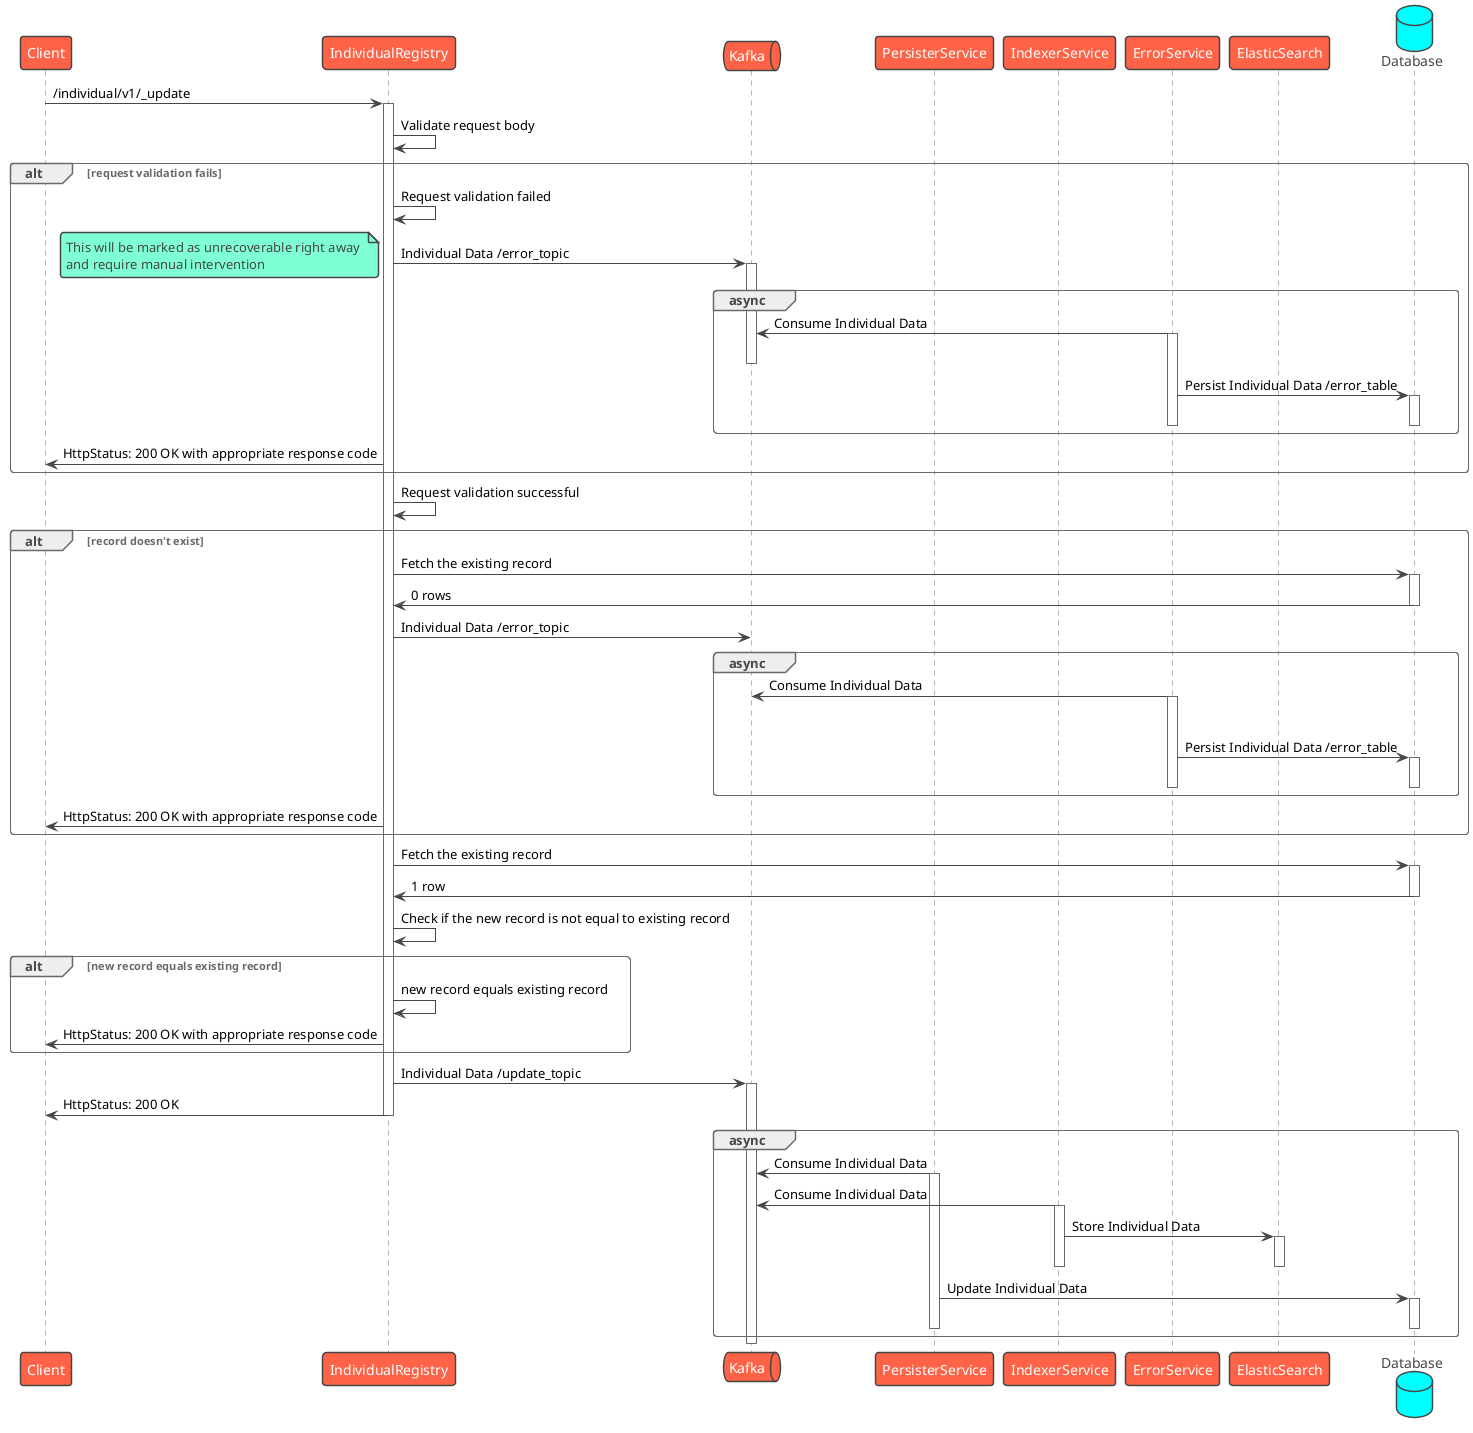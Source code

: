 @startuml Individual Registry - Update
!theme vibrant
participant Client as c
participant IndividualRegistry as ir
queue Kafka as k
participant PersisterService as prs
participant IndexerService as idx
participant ErrorService as es
participant ElasticSearch as el
database Database as db
c -> ir : /individual/v1/_update
activate ir
ir -> ir: Validate request body
alt request validation fails
    ir -> ir: Request validation failed
    ir -> k: Individual Data /error_topic
    note left
        This will be marked as unrecoverable right away 
        and require manual intervention
    end note
    activate k
    group async
        es -> k: Consume Individual Data
        activate es
        deactivate k
        es -> db: Persist Individual Data /error_table
        activate db
        deactivate db
        deactivate es
    end
    ir -> c: HttpStatus: 200 OK with appropriate response code
end
ir -> ir: Request validation successful
alt record doesn't exist
    ir -> db: Fetch the existing record
    activate db
    db -> ir: 0 rows
    deactivate db
    ir -> k: Individual Data /error_topic
    group async
        es -> k: Consume Individual Data
        activate es
        deactivate k
        es -> db: Persist Individual Data /error_table
        activate db
        deactivate db
        deactivate es
    end
    ir -> c: HttpStatus: 200 OK with appropriate response code
end
ir -> db: Fetch the existing record
activate db
db -> ir: 1 row
deactivate db
ir -> ir: Check if the new record is not equal to existing record
alt new record equals existing record
    ir -> ir: new record equals existing record
    ir -> c: HttpStatus: 200 OK with appropriate response code
end
ir -> k: Individual Data /update_topic
activate k
ir -> c: HttpStatus: 200 OK
deactivate ir
group async
    prs -> k: Consume Individual Data
    activate prs
    idx -> k: Consume Individual Data
    activate idx
    idx -> el: Store Individual Data
    activate el
    deactivate el
    deactivate idx
    prs -> db: Update Individual Data
    activate db
    deactivate db
    deactivate prs
end
deactivate k
@enduml